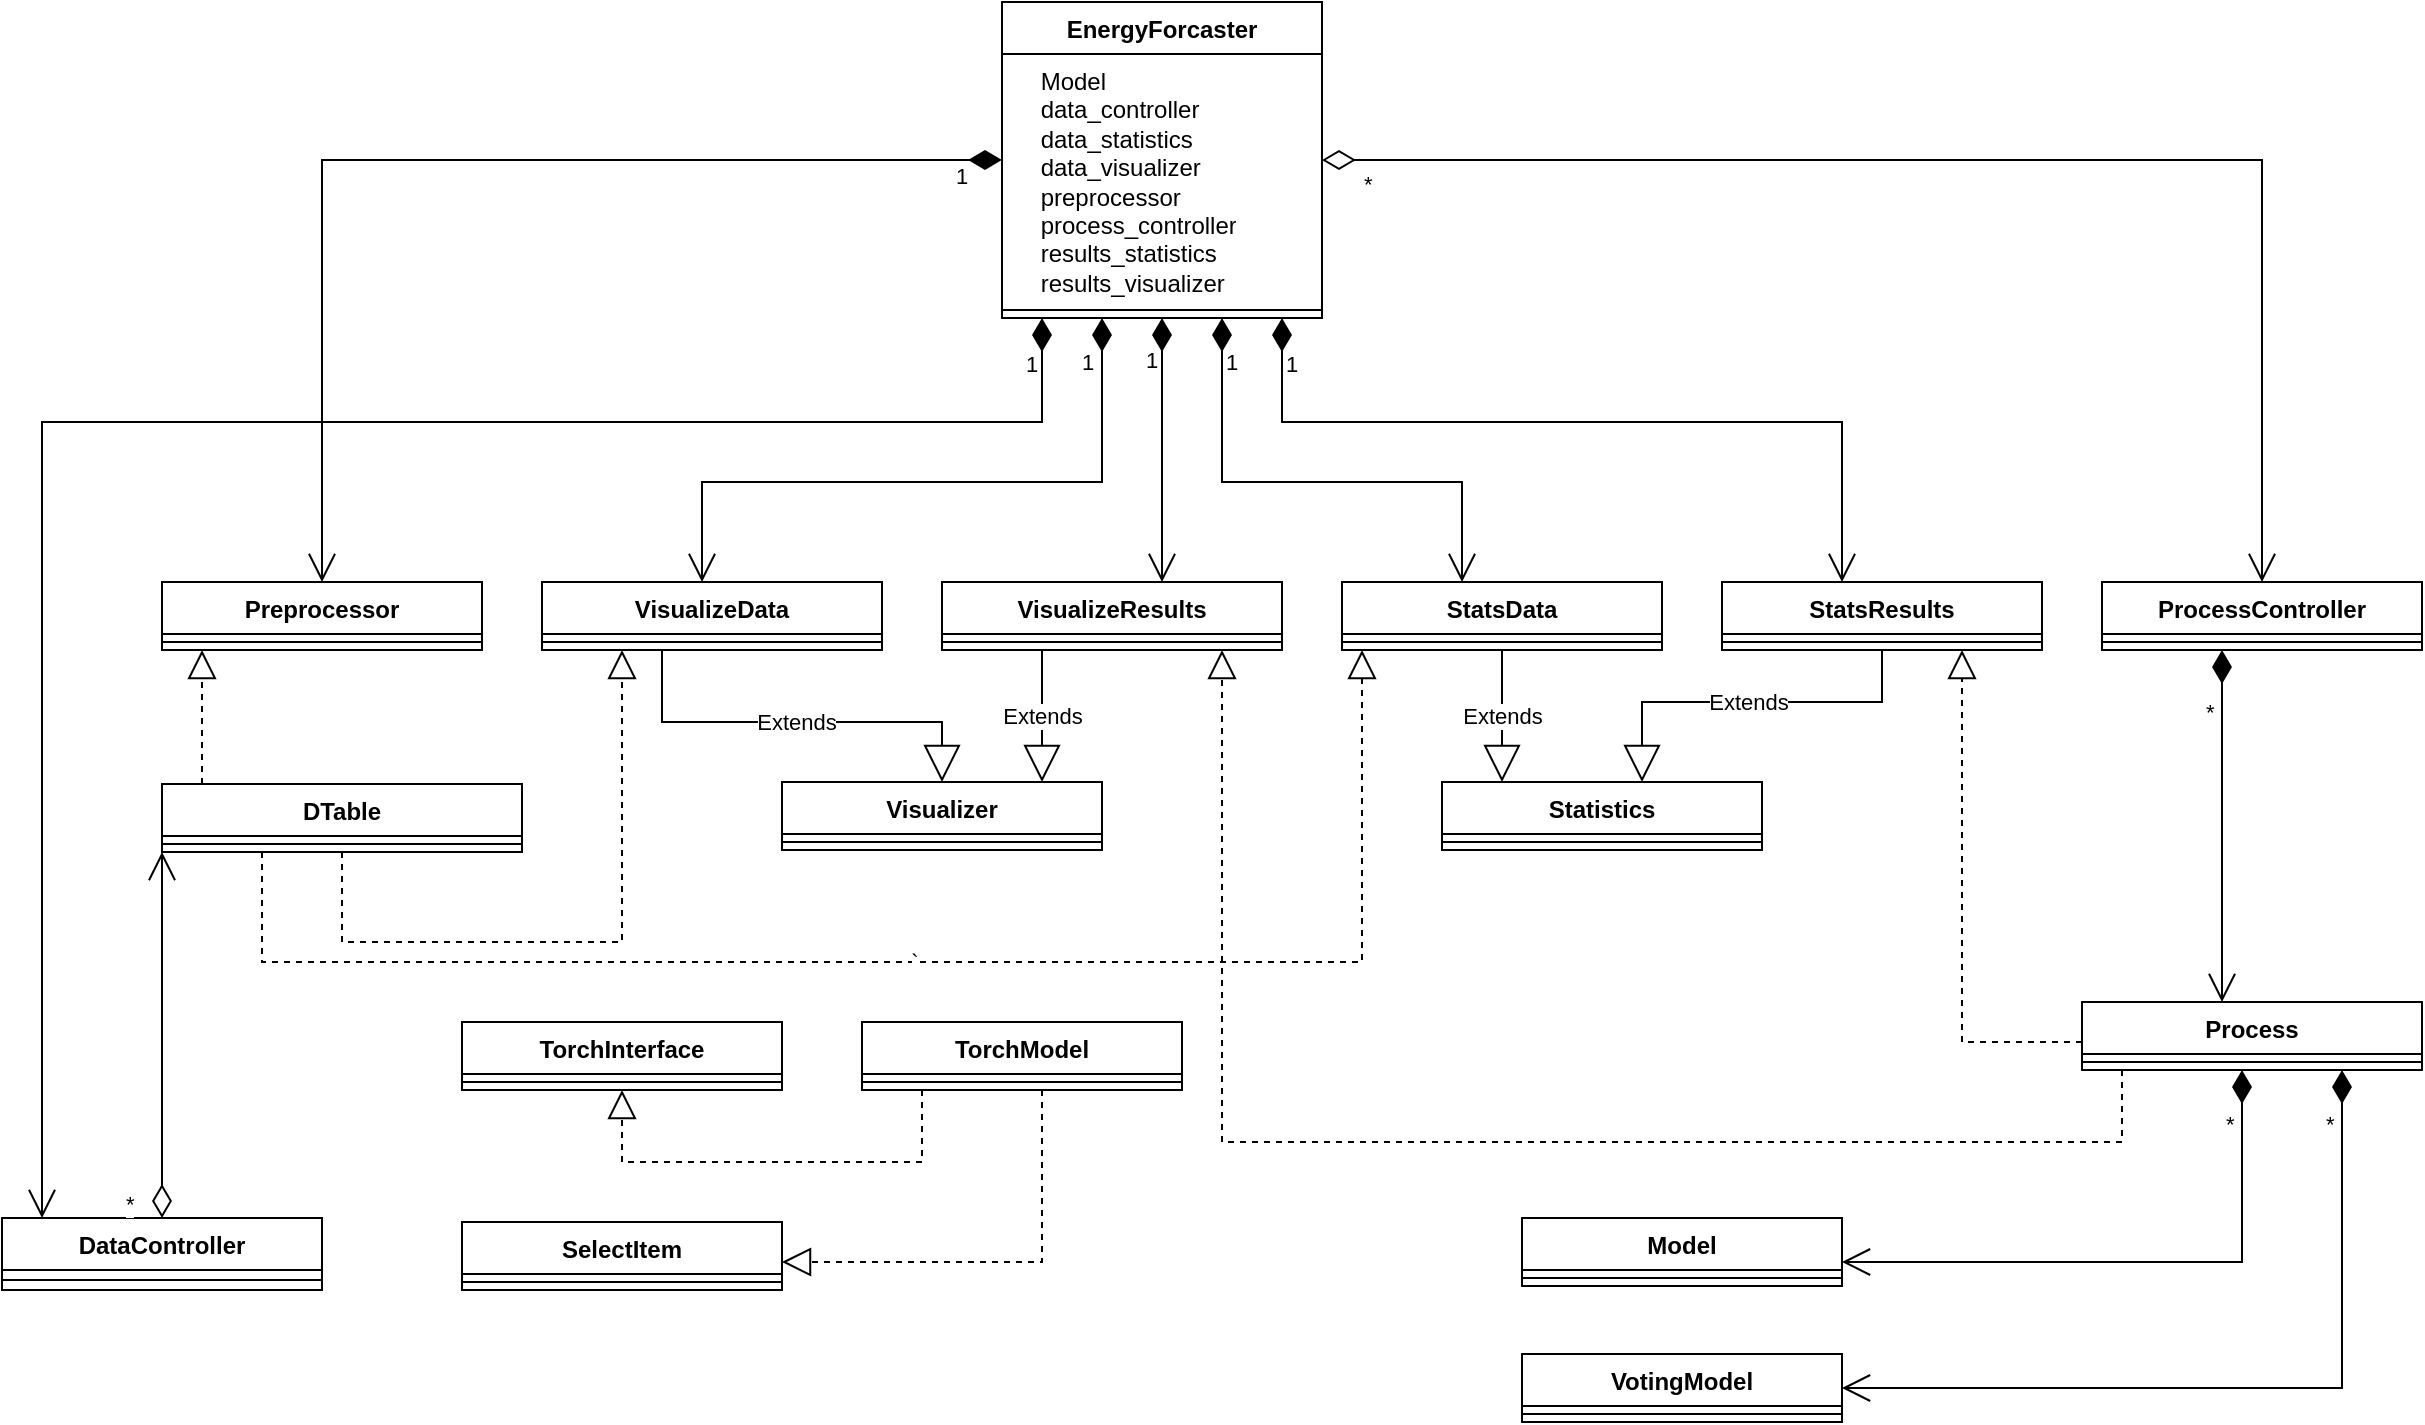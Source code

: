 <mxfile version="24.6.0" type="device">
  <diagram name="Page-1" id="c_1_GIPr5p8lcobKSvgJ">
    <mxGraphModel dx="2284" dy="1853" grid="1" gridSize="10" guides="1" tooltips="1" connect="1" arrows="1" fold="1" page="1" pageScale="1" pageWidth="850" pageHeight="1100" math="0" shadow="0">
      <root>
        <mxCell id="0" />
        <mxCell id="1" parent="0" />
        <mxCell id="y8huF5CCytRGG_Ypmc5D-1" value="EnergyForcaster" style="swimlane;fontStyle=1;align=center;verticalAlign=top;childLayout=stackLayout;horizontal=1;startSize=26;horizontalStack=0;resizeParent=1;resizeParentMax=0;resizeLast=0;collapsible=1;marginBottom=0;whiteSpace=wrap;html=1;" parent="1" vertex="1">
          <mxGeometry x="60" y="-160" width="160" height="158" as="geometry" />
        </mxCell>
        <mxCell id="y8huF5CCytRGG_Ypmc5D-2" value="&amp;nbsp;&amp;nbsp;&amp;nbsp; Model&lt;br&gt;&amp;nbsp;&amp;nbsp; &amp;nbsp;data_controller&lt;br&gt;&amp;nbsp;&amp;nbsp; &amp;nbsp;data_statistics&lt;br&gt;&amp;nbsp;&amp;nbsp; &amp;nbsp;data_visualizer&lt;br&gt;&amp;nbsp;&amp;nbsp; &amp;nbsp;preprocessor&lt;br&gt;&amp;nbsp;&amp;nbsp; &amp;nbsp;process_controller&lt;br&gt;&amp;nbsp;&amp;nbsp; &amp;nbsp;results_statistics&lt;br&gt;&amp;nbsp;&amp;nbsp; &amp;nbsp;results_visualizer" style="text;strokeColor=none;fillColor=none;align=left;verticalAlign=top;spacingLeft=4;spacingRight=4;overflow=hidden;rotatable=0;points=[[0,0.5],[1,0.5]];portConstraint=eastwest;whiteSpace=wrap;html=1;" parent="y8huF5CCytRGG_Ypmc5D-1" vertex="1">
          <mxGeometry y="26" width="160" height="124" as="geometry" />
        </mxCell>
        <mxCell id="y8huF5CCytRGG_Ypmc5D-3" value="" style="line;strokeWidth=1;fillColor=none;align=left;verticalAlign=middle;spacingTop=-1;spacingLeft=3;spacingRight=3;rotatable=0;labelPosition=right;points=[];portConstraint=eastwest;strokeColor=inherit;" parent="y8huF5CCytRGG_Ypmc5D-1" vertex="1">
          <mxGeometry y="150" width="160" height="8" as="geometry" />
        </mxCell>
        <mxCell id="y8huF5CCytRGG_Ypmc5D-29" value="Preprocessor" style="swimlane;fontStyle=1;align=center;verticalAlign=top;childLayout=stackLayout;horizontal=1;startSize=26;horizontalStack=0;resizeParent=1;resizeParentMax=0;resizeLast=0;collapsible=1;marginBottom=0;whiteSpace=wrap;html=1;" parent="1" vertex="1">
          <mxGeometry x="-360" y="130" width="160" height="34" as="geometry" />
        </mxCell>
        <mxCell id="y8huF5CCytRGG_Ypmc5D-31" value="" style="line;strokeWidth=1;fillColor=none;align=left;verticalAlign=middle;spacingTop=-1;spacingLeft=3;spacingRight=3;rotatable=0;labelPosition=right;points=[];portConstraint=eastwest;strokeColor=inherit;" parent="y8huF5CCytRGG_Ypmc5D-29" vertex="1">
          <mxGeometry y="26" width="160" height="8" as="geometry" />
        </mxCell>
        <mxCell id="y8huF5CCytRGG_Ypmc5D-33" value="Model" style="swimlane;fontStyle=1;align=center;verticalAlign=top;childLayout=stackLayout;horizontal=1;startSize=26;horizontalStack=0;resizeParent=1;resizeParentMax=0;resizeLast=0;collapsible=1;marginBottom=0;whiteSpace=wrap;html=1;" parent="1" vertex="1">
          <mxGeometry x="320" y="448" width="160" height="34" as="geometry" />
        </mxCell>
        <mxCell id="y8huF5CCytRGG_Ypmc5D-35" value="" style="line;strokeWidth=1;fillColor=none;align=left;verticalAlign=middle;spacingTop=-1;spacingLeft=3;spacingRight=3;rotatable=0;labelPosition=right;points=[];portConstraint=eastwest;strokeColor=inherit;" parent="y8huF5CCytRGG_Ypmc5D-33" vertex="1">
          <mxGeometry y="26" width="160" height="8" as="geometry" />
        </mxCell>
        <mxCell id="y8huF5CCytRGG_Ypmc5D-37" value="Visualizer" style="swimlane;fontStyle=1;align=center;verticalAlign=top;childLayout=stackLayout;horizontal=1;startSize=26;horizontalStack=0;resizeParent=1;resizeParentMax=0;resizeLast=0;collapsible=1;marginBottom=0;whiteSpace=wrap;html=1;" parent="1" vertex="1">
          <mxGeometry x="-50" y="230" width="160" height="34" as="geometry" />
        </mxCell>
        <mxCell id="y8huF5CCytRGG_Ypmc5D-39" value="" style="line;strokeWidth=1;fillColor=none;align=left;verticalAlign=middle;spacingTop=-1;spacingLeft=3;spacingRight=3;rotatable=0;labelPosition=right;points=[];portConstraint=eastwest;strokeColor=inherit;" parent="y8huF5CCytRGG_Ypmc5D-37" vertex="1">
          <mxGeometry y="26" width="160" height="8" as="geometry" />
        </mxCell>
        <mxCell id="y8huF5CCytRGG_Ypmc5D-41" value="ProcessController" style="swimlane;fontStyle=1;align=center;verticalAlign=top;childLayout=stackLayout;horizontal=1;startSize=26;horizontalStack=0;resizeParent=1;resizeParentMax=0;resizeLast=0;collapsible=1;marginBottom=0;whiteSpace=wrap;html=1;" parent="1" vertex="1">
          <mxGeometry x="610" y="130" width="160" height="34" as="geometry" />
        </mxCell>
        <mxCell id="y8huF5CCytRGG_Ypmc5D-43" value="" style="line;strokeWidth=1;fillColor=none;align=left;verticalAlign=middle;spacingTop=-1;spacingLeft=3;spacingRight=3;rotatable=0;labelPosition=right;points=[];portConstraint=eastwest;strokeColor=inherit;" parent="y8huF5CCytRGG_Ypmc5D-41" vertex="1">
          <mxGeometry y="26" width="160" height="8" as="geometry" />
        </mxCell>
        <mxCell id="y8huF5CCytRGG_Ypmc5D-45" value="DataController" style="swimlane;fontStyle=1;align=center;verticalAlign=top;childLayout=stackLayout;horizontal=1;startSize=26;horizontalStack=0;resizeParent=1;resizeParentMax=0;resizeLast=0;collapsible=1;marginBottom=0;whiteSpace=wrap;html=1;" parent="1" vertex="1">
          <mxGeometry x="-440" y="448" width="160" height="36" as="geometry" />
        </mxCell>
        <mxCell id="y8huF5CCytRGG_Ypmc5D-47" value="" style="line;strokeWidth=1;fillColor=none;align=left;verticalAlign=middle;spacingTop=-1;spacingLeft=3;spacingRight=3;rotatable=0;labelPosition=right;points=[];portConstraint=eastwest;strokeColor=inherit;" parent="y8huF5CCytRGG_Ypmc5D-45" vertex="1">
          <mxGeometry y="26" width="160" height="10" as="geometry" />
        </mxCell>
        <mxCell id="y8huF5CCytRGG_Ypmc5D-49" value="Statistics" style="swimlane;fontStyle=1;align=center;verticalAlign=top;childLayout=stackLayout;horizontal=1;startSize=26;horizontalStack=0;resizeParent=1;resizeParentMax=0;resizeLast=0;collapsible=1;marginBottom=0;whiteSpace=wrap;html=1;direction=east;" parent="1" vertex="1">
          <mxGeometry x="280" y="230" width="160" height="34" as="geometry" />
        </mxCell>
        <mxCell id="y8huF5CCytRGG_Ypmc5D-51" value="" style="line;strokeWidth=1;fillColor=none;align=left;verticalAlign=middle;spacingTop=-1;spacingLeft=3;spacingRight=3;rotatable=0;labelPosition=right;points=[];portConstraint=eastwest;strokeColor=inherit;" parent="y8huF5CCytRGG_Ypmc5D-49" vertex="1">
          <mxGeometry y="26" width="160" height="8" as="geometry" />
        </mxCell>
        <mxCell id="zQrfv8bIJo7Qn_12knz9-5" value="*" style="endArrow=open;html=1;endSize=12;startArrow=diamondThin;startSize=14;startFill=0;edgeStyle=orthogonalEdgeStyle;align=left;verticalAlign=bottom;rounded=0;" parent="1" source="y8huF5CCytRGG_Ypmc5D-1" target="y8huF5CCytRGG_Ypmc5D-41" edge="1">
          <mxGeometry x="-0.944" y="-21" relative="1" as="geometry">
            <mxPoint x="450" y="170" as="sourcePoint" />
            <mxPoint x="610" y="170" as="targetPoint" />
            <mxPoint as="offset" />
          </mxGeometry>
        </mxCell>
        <mxCell id="zQrfv8bIJo7Qn_12knz9-7" value="1" style="endArrow=open;html=1;endSize=12;startArrow=diamondThin;startSize=14;startFill=1;edgeStyle=orthogonalEdgeStyle;align=left;verticalAlign=bottom;rounded=0;" parent="1" source="y8huF5CCytRGG_Ypmc5D-1" target="y8huF5CCytRGG_Ypmc5D-45" edge="1">
          <mxGeometry x="-0.933" y="-10" relative="1" as="geometry">
            <mxPoint x="10" y="62.5" as="sourcePoint" />
            <mxPoint x="-150" y="62.5" as="targetPoint" />
            <mxPoint as="offset" />
            <Array as="points">
              <mxPoint x="80" y="50" />
              <mxPoint x="-420" y="50" />
            </Array>
          </mxGeometry>
        </mxCell>
        <mxCell id="zQrfv8bIJo7Qn_12knz9-8" value="1" style="endArrow=open;html=1;endSize=12;startArrow=diamondThin;startSize=14;startFill=1;edgeStyle=orthogonalEdgeStyle;align=left;verticalAlign=bottom;rounded=0;" parent="1" source="y8huF5CCytRGG_Ypmc5D-1" target="zQrfv8bIJo7Qn_12knz9-11" edge="1">
          <mxGeometry x="-0.549" y="-10" relative="1" as="geometry">
            <mxPoint x="133.12" y="14.832" as="sourcePoint" />
            <mxPoint x="140" y="280" as="targetPoint" />
            <mxPoint as="offset" />
            <Array as="points">
              <mxPoint x="140" y="100" />
              <mxPoint x="140" y="100" />
            </Array>
          </mxGeometry>
        </mxCell>
        <mxCell id="zQrfv8bIJo7Qn_12knz9-9" value="1" style="endArrow=open;html=1;endSize=12;startArrow=diamondThin;startSize=14;startFill=1;edgeStyle=orthogonalEdgeStyle;align=left;verticalAlign=bottom;rounded=0;" parent="1" source="y8huF5CCytRGG_Ypmc5D-1" target="zQrfv8bIJo7Qn_12knz9-25" edge="1">
          <mxGeometry x="-0.814" y="-12" relative="1" as="geometry">
            <mxPoint x="112" y="-10" as="sourcePoint" />
            <mxPoint x="-60" y="280" as="targetPoint" />
            <mxPoint as="offset" />
            <Array as="points">
              <mxPoint x="110" y="80" />
              <mxPoint x="-90" y="80" />
            </Array>
          </mxGeometry>
        </mxCell>
        <mxCell id="zQrfv8bIJo7Qn_12knz9-10" value="&lt;div&gt;*&lt;/div&gt;" style="endArrow=open;html=1;endSize=12;startArrow=diamondThin;startSize=14;startFill=1;edgeStyle=orthogonalEdgeStyle;align=left;verticalAlign=bottom;rounded=0;" parent="1" source="O-K_cenwY4bgHKEasBOe-5" target="y8huF5CCytRGG_Ypmc5D-33" edge="1">
          <mxGeometry x="-0.761" y="-10" relative="1" as="geometry">
            <mxPoint x="720" y="290" as="sourcePoint" />
            <mxPoint x="560" y="290" as="targetPoint" />
            <mxPoint as="offset" />
            <Array as="points">
              <mxPoint x="680" y="470" />
            </Array>
          </mxGeometry>
        </mxCell>
        <mxCell id="zQrfv8bIJo7Qn_12knz9-11" value="VisualizeResults" style="swimlane;fontStyle=1;align=center;verticalAlign=top;childLayout=stackLayout;horizontal=1;startSize=26;horizontalStack=0;resizeParent=1;resizeParentMax=0;resizeLast=0;collapsible=1;marginBottom=0;whiteSpace=wrap;html=1;" parent="1" vertex="1">
          <mxGeometry x="30" y="130" width="170" height="34" as="geometry" />
        </mxCell>
        <mxCell id="zQrfv8bIJo7Qn_12knz9-13" value="" style="line;strokeWidth=1;fillColor=none;align=left;verticalAlign=middle;spacingTop=-1;spacingLeft=3;spacingRight=3;rotatable=0;labelPosition=right;points=[];portConstraint=eastwest;strokeColor=inherit;" parent="zQrfv8bIJo7Qn_12knz9-11" vertex="1">
          <mxGeometry y="26" width="170" height="8" as="geometry" />
        </mxCell>
        <mxCell id="zQrfv8bIJo7Qn_12knz9-16" value="1" style="endArrow=open;html=1;endSize=12;startArrow=diamondThin;startSize=14;startFill=1;edgeStyle=orthogonalEdgeStyle;align=left;verticalAlign=bottom;rounded=0;" parent="1" source="y8huF5CCytRGG_Ypmc5D-1" target="y8huF5CCytRGG_Ypmc5D-29" edge="1">
          <mxGeometry x="-0.909" y="17" relative="1" as="geometry">
            <mxPoint x="60" y="1.0" as="sourcePoint" />
            <mxPoint x="-580" y="260" as="targetPoint" />
            <mxPoint as="offset" />
          </mxGeometry>
        </mxCell>
        <mxCell id="zQrfv8bIJo7Qn_12knz9-17" value="StatsResults" style="swimlane;fontStyle=1;align=center;verticalAlign=top;childLayout=stackLayout;horizontal=1;startSize=26;horizontalStack=0;resizeParent=1;resizeParentMax=0;resizeLast=0;collapsible=1;marginBottom=0;whiteSpace=wrap;html=1;" parent="1" vertex="1">
          <mxGeometry x="420" y="130" width="160" height="34" as="geometry" />
        </mxCell>
        <mxCell id="zQrfv8bIJo7Qn_12knz9-19" value="" style="line;strokeWidth=1;fillColor=none;align=left;verticalAlign=middle;spacingTop=-1;spacingLeft=3;spacingRight=3;rotatable=0;labelPosition=right;points=[];portConstraint=eastwest;strokeColor=inherit;" parent="zQrfv8bIJo7Qn_12knz9-17" vertex="1">
          <mxGeometry y="26" width="160" height="8" as="geometry" />
        </mxCell>
        <mxCell id="zQrfv8bIJo7Qn_12knz9-23" value="Extends" style="endArrow=block;endSize=16;endFill=0;html=1;rounded=0;edgeStyle=orthogonalEdgeStyle;" parent="1" source="zQrfv8bIJo7Qn_12knz9-17" target="y8huF5CCytRGG_Ypmc5D-49" edge="1">
          <mxGeometry width="160" relative="1" as="geometry">
            <mxPoint x="460" y="294" as="sourcePoint" />
            <mxPoint x="180" y="360" as="targetPoint" />
            <Array as="points">
              <mxPoint x="500" y="190" />
              <mxPoint x="380" y="190" />
            </Array>
          </mxGeometry>
        </mxCell>
        <mxCell id="zQrfv8bIJo7Qn_12knz9-24" value="Extends" style="endArrow=block;endSize=16;endFill=0;html=1;rounded=0;edgeStyle=orthogonalEdgeStyle;" parent="1" source="zQrfv8bIJo7Qn_12knz9-11" target="y8huF5CCytRGG_Ypmc5D-37" edge="1">
          <mxGeometry width="160" relative="1" as="geometry">
            <mxPoint x="80" y="380" as="sourcePoint" />
            <mxPoint x="180" y="360" as="targetPoint" />
            <Array as="points">
              <mxPoint x="80" y="200" />
              <mxPoint x="80" y="200" />
            </Array>
          </mxGeometry>
        </mxCell>
        <mxCell id="zQrfv8bIJo7Qn_12knz9-25" value="VisualizeData" style="swimlane;fontStyle=1;align=center;verticalAlign=top;childLayout=stackLayout;horizontal=1;startSize=26;horizontalStack=0;resizeParent=1;resizeParentMax=0;resizeLast=0;collapsible=1;marginBottom=0;whiteSpace=wrap;html=1;" parent="1" vertex="1">
          <mxGeometry x="-170" y="130" width="170" height="34" as="geometry" />
        </mxCell>
        <mxCell id="zQrfv8bIJo7Qn_12knz9-27" value="" style="line;strokeWidth=1;fillColor=none;align=left;verticalAlign=middle;spacingTop=-1;spacingLeft=3;spacingRight=3;rotatable=0;labelPosition=right;points=[];portConstraint=eastwest;strokeColor=inherit;" parent="zQrfv8bIJo7Qn_12knz9-25" vertex="1">
          <mxGeometry y="26" width="170" height="8" as="geometry" />
        </mxCell>
        <mxCell id="zQrfv8bIJo7Qn_12knz9-29" value="StatsData" style="swimlane;fontStyle=1;align=center;verticalAlign=top;childLayout=stackLayout;horizontal=1;startSize=26;horizontalStack=0;resizeParent=1;resizeParentMax=0;resizeLast=0;collapsible=1;marginBottom=0;whiteSpace=wrap;html=1;" parent="1" vertex="1">
          <mxGeometry x="230" y="130" width="160" height="34" as="geometry" />
        </mxCell>
        <mxCell id="zQrfv8bIJo7Qn_12knz9-31" value="" style="line;strokeWidth=1;fillColor=none;align=left;verticalAlign=middle;spacingTop=-1;spacingLeft=3;spacingRight=3;rotatable=0;labelPosition=right;points=[];portConstraint=eastwest;strokeColor=inherit;" parent="zQrfv8bIJo7Qn_12knz9-29" vertex="1">
          <mxGeometry y="26" width="160" height="8" as="geometry" />
        </mxCell>
        <mxCell id="zQrfv8bIJo7Qn_12knz9-33" value="Extends" style="endArrow=block;endSize=16;endFill=0;html=1;rounded=0;edgeStyle=orthogonalEdgeStyle;" parent="1" source="zQrfv8bIJo7Qn_12knz9-25" target="y8huF5CCytRGG_Ypmc5D-37" edge="1">
          <mxGeometry width="160" relative="1" as="geometry">
            <mxPoint x="-110" y="264" as="sourcePoint" />
            <mxPoint x="-80" y="490" as="targetPoint" />
            <Array as="points">
              <mxPoint x="-110" y="200" />
              <mxPoint x="30" y="200" />
            </Array>
          </mxGeometry>
        </mxCell>
        <mxCell id="zQrfv8bIJo7Qn_12knz9-34" value="Extends" style="endArrow=block;endSize=16;endFill=0;html=1;rounded=0;edgeStyle=orthogonalEdgeStyle;" parent="1" source="zQrfv8bIJo7Qn_12knz9-29" target="y8huF5CCytRGG_Ypmc5D-49" edge="1">
          <mxGeometry width="160" relative="1" as="geometry">
            <mxPoint x="310" y="264" as="sourcePoint" />
            <mxPoint x="312" y="550" as="targetPoint" />
            <Array as="points">
              <mxPoint x="310" y="210" />
              <mxPoint x="310" y="210" />
            </Array>
          </mxGeometry>
        </mxCell>
        <mxCell id="zQrfv8bIJo7Qn_12knz9-35" value="" style="endArrow=block;dashed=1;endFill=0;endSize=12;html=1;rounded=0;edgeStyle=orthogonalEdgeStyle;" parent="1" source="O-K_cenwY4bgHKEasBOe-5" target="zQrfv8bIJo7Qn_12knz9-17" edge="1">
          <mxGeometry width="160" relative="1" as="geometry">
            <mxPoint x="630" y="719" as="sourcePoint" />
            <mxPoint x="220" y="670" as="targetPoint" />
            <Array as="points">
              <mxPoint x="540" y="360" />
            </Array>
          </mxGeometry>
        </mxCell>
        <mxCell id="zQrfv8bIJo7Qn_12knz9-36" value="" style="endArrow=block;dashed=1;endFill=0;endSize=12;html=1;rounded=0;edgeStyle=orthogonalEdgeStyle;" parent="1" source="O-K_cenwY4bgHKEasBOe-5" target="zQrfv8bIJo7Qn_12knz9-11" edge="1">
          <mxGeometry width="160" relative="1" as="geometry">
            <mxPoint x="630" y="753" as="sourcePoint" />
            <mxPoint x="240" y="710" as="targetPoint" />
            <Array as="points">
              <mxPoint x="620" y="410" />
              <mxPoint x="170" y="410" />
            </Array>
          </mxGeometry>
        </mxCell>
        <mxCell id="R5_TQleaGKkZz5yxFnMG-2" value="DTable" style="swimlane;fontStyle=1;align=center;verticalAlign=top;childLayout=stackLayout;horizontal=1;startSize=26;horizontalStack=0;resizeParent=1;resizeParentMax=0;resizeLast=0;collapsible=1;marginBottom=0;whiteSpace=wrap;html=1;" parent="1" vertex="1">
          <mxGeometry x="-360" y="231" width="180" height="34" as="geometry">
            <mxRectangle x="-585" y="600" width="80" height="30" as="alternateBounds" />
          </mxGeometry>
        </mxCell>
        <mxCell id="R5_TQleaGKkZz5yxFnMG-4" value="" style="line;strokeWidth=1;fillColor=none;align=left;verticalAlign=middle;spacingTop=-1;spacingLeft=3;spacingRight=3;rotatable=0;labelPosition=right;points=[];portConstraint=eastwest;strokeColor=inherit;" parent="R5_TQleaGKkZz5yxFnMG-2" vertex="1">
          <mxGeometry y="26" width="180" height="8" as="geometry" />
        </mxCell>
        <mxCell id="R5_TQleaGKkZz5yxFnMG-6" value="" style="endArrow=block;dashed=1;endFill=0;endSize=12;html=1;rounded=0;edgeStyle=orthogonalEdgeStyle;" parent="1" source="R5_TQleaGKkZz5yxFnMG-2" target="y8huF5CCytRGG_Ypmc5D-29" edge="1">
          <mxGeometry width="160" relative="1" as="geometry">
            <mxPoint x="-330" y="530" as="sourcePoint" />
            <mxPoint x="-300" y="300" as="targetPoint" />
            <Array as="points">
              <mxPoint x="-340" y="220" />
              <mxPoint x="-340" y="220" />
            </Array>
          </mxGeometry>
        </mxCell>
        <mxCell id="R5_TQleaGKkZz5yxFnMG-7" value="*" style="endArrow=open;html=1;endSize=12;startArrow=diamondThin;startSize=14;startFill=0;edgeStyle=orthogonalEdgeStyle;align=left;verticalAlign=bottom;rounded=0;" parent="1" source="y8huF5CCytRGG_Ypmc5D-45" target="R5_TQleaGKkZz5yxFnMG-2" edge="1">
          <mxGeometry x="-1" y="20" relative="1" as="geometry">
            <mxPoint x="-530" y="170" as="sourcePoint" />
            <mxPoint x="570" y="136" as="targetPoint" />
            <mxPoint y="2" as="offset" />
            <Array as="points">
              <mxPoint x="-360" y="430" />
              <mxPoint x="-360" y="430" />
            </Array>
          </mxGeometry>
        </mxCell>
        <mxCell id="R5_TQleaGKkZz5yxFnMG-8" value="`" style="endArrow=block;dashed=1;endFill=0;endSize=12;html=1;rounded=0;edgeStyle=orthogonalEdgeStyle;" parent="1" source="R5_TQleaGKkZz5yxFnMG-2" target="zQrfv8bIJo7Qn_12knz9-29" edge="1">
          <mxGeometry width="160" relative="1" as="geometry">
            <mxPoint x="-439" y="290" as="sourcePoint" />
            <mxPoint x="320.96" y="238.968" as="targetPoint" />
            <Array as="points">
              <mxPoint x="-310" y="320" />
              <mxPoint x="240" y="320" />
            </Array>
          </mxGeometry>
        </mxCell>
        <mxCell id="R5_TQleaGKkZz5yxFnMG-9" value="" style="endArrow=block;dashed=1;endFill=0;endSize=12;html=1;rounded=0;edgeStyle=orthogonalEdgeStyle;" parent="1" source="R5_TQleaGKkZz5yxFnMG-2" target="zQrfv8bIJo7Qn_12knz9-25" edge="1">
          <mxGeometry width="160" relative="1" as="geometry">
            <mxPoint x="-440" y="650" as="sourcePoint" />
            <mxPoint x="-135" y="293" as="targetPoint" />
            <Array as="points">
              <mxPoint x="-130" y="310" />
            </Array>
          </mxGeometry>
        </mxCell>
        <mxCell id="O-K_cenwY4bgHKEasBOe-1" value="1" style="endArrow=open;html=1;endSize=12;startArrow=diamondThin;startSize=14;startFill=1;edgeStyle=orthogonalEdgeStyle;align=left;verticalAlign=bottom;rounded=0;" parent="1" source="y8huF5CCytRGG_Ypmc5D-1" target="zQrfv8bIJo7Qn_12knz9-29" edge="1">
          <mxGeometry x="-0.756" relative="1" as="geometry">
            <mxPoint x="168.96" y="14.832" as="sourcePoint" />
            <mxPoint x="150" y="302" as="targetPoint" />
            <mxPoint as="offset" />
            <Array as="points">
              <mxPoint x="170" y="80" />
              <mxPoint x="290" y="80" />
            </Array>
          </mxGeometry>
        </mxCell>
        <mxCell id="O-K_cenwY4bgHKEasBOe-2" value="1" style="endArrow=open;html=1;endSize=12;startArrow=diamondThin;startSize=14;startFill=1;edgeStyle=orthogonalEdgeStyle;align=left;verticalAlign=bottom;rounded=0;" parent="1" source="y8huF5CCytRGG_Ypmc5D-1" target="zQrfv8bIJo7Qn_12knz9-17" edge="1">
          <mxGeometry x="-0.848" relative="1" as="geometry">
            <mxPoint x="200" y="14.0" as="sourcePoint" />
            <mxPoint x="321" y="298" as="targetPoint" />
            <mxPoint as="offset" />
            <Array as="points">
              <mxPoint x="200" y="50" />
              <mxPoint x="480" y="50" />
            </Array>
          </mxGeometry>
        </mxCell>
        <mxCell id="O-K_cenwY4bgHKEasBOe-5" value="Process" style="swimlane;fontStyle=1;align=center;verticalAlign=top;childLayout=stackLayout;horizontal=1;startSize=26;horizontalStack=0;resizeParent=1;resizeParentMax=0;resizeLast=0;collapsible=1;marginBottom=0;whiteSpace=wrap;html=1;" parent="1" vertex="1">
          <mxGeometry x="600" y="340" width="170" height="34" as="geometry" />
        </mxCell>
        <mxCell id="O-K_cenwY4bgHKEasBOe-7" value="" style="line;strokeWidth=1;fillColor=none;align=left;verticalAlign=middle;spacingTop=-1;spacingLeft=3;spacingRight=3;rotatable=0;labelPosition=right;points=[];portConstraint=eastwest;strokeColor=inherit;" parent="O-K_cenwY4bgHKEasBOe-5" vertex="1">
          <mxGeometry y="26" width="170" height="8" as="geometry" />
        </mxCell>
        <mxCell id="O-K_cenwY4bgHKEasBOe-9" value="&lt;div&gt;*&lt;/div&gt;" style="endArrow=open;html=1;endSize=12;startArrow=diamondThin;startSize=14;startFill=1;edgeStyle=orthogonalEdgeStyle;align=left;verticalAlign=bottom;rounded=0;" parent="1" source="y8huF5CCytRGG_Ypmc5D-41" target="O-K_cenwY4bgHKEasBOe-5" edge="1">
          <mxGeometry x="-0.549" y="-10" relative="1" as="geometry">
            <mxPoint x="780" y="174" as="sourcePoint" />
            <mxPoint x="920" y="300" as="targetPoint" />
            <mxPoint as="offset" />
            <Array as="points">
              <mxPoint x="670" y="280" />
              <mxPoint x="670" y="280" />
            </Array>
          </mxGeometry>
        </mxCell>
        <mxCell id="O-K_cenwY4bgHKEasBOe-11" value="&lt;div&gt;TorchInterface&lt;/div&gt;" style="swimlane;fontStyle=1;align=center;verticalAlign=top;childLayout=stackLayout;horizontal=1;startSize=26;horizontalStack=0;resizeParent=1;resizeParentMax=0;resizeLast=0;collapsible=1;marginBottom=0;whiteSpace=wrap;html=1;" parent="1" vertex="1">
          <mxGeometry x="-210" y="350" width="160" height="34" as="geometry" />
        </mxCell>
        <mxCell id="O-K_cenwY4bgHKEasBOe-13" value="" style="line;strokeWidth=1;fillColor=none;align=left;verticalAlign=middle;spacingTop=-1;spacingLeft=3;spacingRight=3;rotatable=0;labelPosition=right;points=[];portConstraint=eastwest;strokeColor=inherit;" parent="O-K_cenwY4bgHKEasBOe-11" vertex="1">
          <mxGeometry y="26" width="160" height="8" as="geometry" />
        </mxCell>
        <mxCell id="O-K_cenwY4bgHKEasBOe-15" value="&lt;div&gt;TorchModel&lt;/div&gt;" style="swimlane;fontStyle=1;align=center;verticalAlign=top;childLayout=stackLayout;horizontal=1;startSize=26;horizontalStack=0;resizeParent=1;resizeParentMax=0;resizeLast=0;collapsible=1;marginBottom=0;whiteSpace=wrap;html=1;" parent="1" vertex="1">
          <mxGeometry x="-10" y="350" width="160" height="34" as="geometry" />
        </mxCell>
        <mxCell id="O-K_cenwY4bgHKEasBOe-17" value="" style="line;strokeWidth=1;fillColor=none;align=left;verticalAlign=middle;spacingTop=-1;spacingLeft=3;spacingRight=3;rotatable=0;labelPosition=right;points=[];portConstraint=eastwest;strokeColor=inherit;" parent="O-K_cenwY4bgHKEasBOe-15" vertex="1">
          <mxGeometry y="26" width="160" height="8" as="geometry" />
        </mxCell>
        <mxCell id="O-K_cenwY4bgHKEasBOe-19" value="" style="endArrow=block;dashed=1;endFill=0;endSize=12;html=1;rounded=0;edgeStyle=orthogonalEdgeStyle;" parent="1" source="O-K_cenwY4bgHKEasBOe-15" target="O-K_cenwY4bgHKEasBOe-11" edge="1">
          <mxGeometry width="160" relative="1" as="geometry">
            <mxPoint x="620" y="720" as="sourcePoint" />
            <mxPoint x="180" y="226" as="targetPoint" />
            <Array as="points">
              <mxPoint x="20" y="420" />
              <mxPoint x="-130" y="420" />
            </Array>
          </mxGeometry>
        </mxCell>
        <mxCell id="O-K_cenwY4bgHKEasBOe-20" value="SelectItem" style="swimlane;fontStyle=1;align=center;verticalAlign=top;childLayout=stackLayout;horizontal=1;startSize=26;horizontalStack=0;resizeParent=1;resizeParentMax=0;resizeLast=0;collapsible=1;marginBottom=0;whiteSpace=wrap;html=1;" parent="1" vertex="1">
          <mxGeometry x="-210" y="450" width="160" height="34" as="geometry" />
        </mxCell>
        <mxCell id="O-K_cenwY4bgHKEasBOe-22" value="" style="line;strokeWidth=1;fillColor=none;align=left;verticalAlign=middle;spacingTop=-1;spacingLeft=3;spacingRight=3;rotatable=0;labelPosition=right;points=[];portConstraint=eastwest;strokeColor=inherit;" parent="O-K_cenwY4bgHKEasBOe-20" vertex="1">
          <mxGeometry y="26" width="160" height="8" as="geometry" />
        </mxCell>
        <mxCell id="O-K_cenwY4bgHKEasBOe-24" value="" style="endArrow=block;dashed=1;endFill=0;endSize=12;html=1;rounded=0;edgeStyle=orthogonalEdgeStyle;" parent="1" source="O-K_cenwY4bgHKEasBOe-15" target="O-K_cenwY4bgHKEasBOe-20" edge="1">
          <mxGeometry width="160" relative="1" as="geometry">
            <mxPoint x="90" y="870" as="sourcePoint" />
            <mxPoint x="10" y="870" as="targetPoint" />
            <Array as="points">
              <mxPoint x="80" y="470" />
            </Array>
          </mxGeometry>
        </mxCell>
        <mxCell id="saSnW_SGX5bIshNvPvFW-1" value="VotingModel" style="swimlane;fontStyle=1;align=center;verticalAlign=top;childLayout=stackLayout;horizontal=1;startSize=26;horizontalStack=0;resizeParent=1;resizeParentMax=0;resizeLast=0;collapsible=1;marginBottom=0;whiteSpace=wrap;html=1;" parent="1" vertex="1">
          <mxGeometry x="320" y="516" width="160" height="34" as="geometry" />
        </mxCell>
        <mxCell id="saSnW_SGX5bIshNvPvFW-3" value="" style="line;strokeWidth=1;fillColor=none;align=left;verticalAlign=middle;spacingTop=-1;spacingLeft=3;spacingRight=3;rotatable=0;labelPosition=right;points=[];portConstraint=eastwest;strokeColor=inherit;" parent="saSnW_SGX5bIshNvPvFW-1" vertex="1">
          <mxGeometry y="26" width="160" height="8" as="geometry" />
        </mxCell>
        <mxCell id="saSnW_SGX5bIshNvPvFW-5" value="&lt;div&gt;*&lt;/div&gt;" style="endArrow=open;html=1;endSize=12;startArrow=diamondThin;startSize=14;startFill=1;edgeStyle=orthogonalEdgeStyle;align=left;verticalAlign=bottom;rounded=0;" parent="1" source="O-K_cenwY4bgHKEasBOe-5" target="saSnW_SGX5bIshNvPvFW-1" edge="1">
          <mxGeometry x="-0.823" y="-10" relative="1" as="geometry">
            <mxPoint x="640" y="860" as="sourcePoint" />
            <mxPoint x="490" y="830" as="targetPoint" />
            <mxPoint as="offset" />
            <Array as="points">
              <mxPoint x="730" y="533" />
            </Array>
          </mxGeometry>
        </mxCell>
      </root>
    </mxGraphModel>
  </diagram>
</mxfile>
